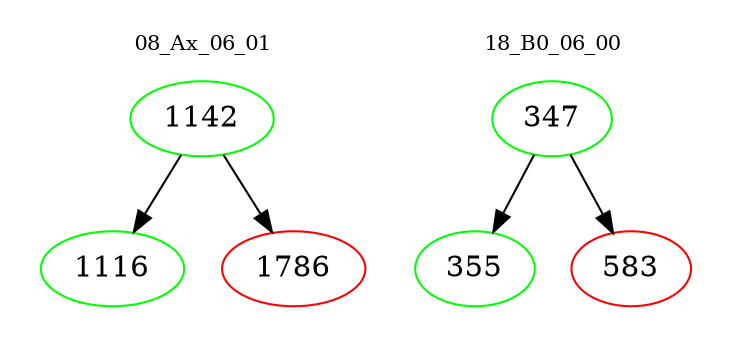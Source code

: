 digraph{
subgraph cluster_0 {
color = white
label = "08_Ax_06_01";
fontsize=10;
T0_1142 [label="1142", color="green"]
T0_1142 -> T0_1116 [color="black"]
T0_1116 [label="1116", color="green"]
T0_1142 -> T0_1786 [color="black"]
T0_1786 [label="1786", color="red"]
}
subgraph cluster_1 {
color = white
label = "18_B0_06_00";
fontsize=10;
T1_347 [label="347", color="green"]
T1_347 -> T1_355 [color="black"]
T1_355 [label="355", color="green"]
T1_347 -> T1_583 [color="black"]
T1_583 [label="583", color="red"]
}
}

